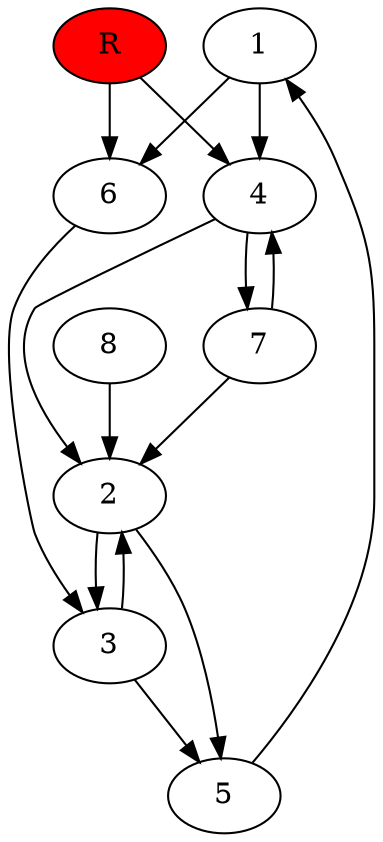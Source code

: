 digraph prb16687 {
	1
	2
	3
	4
	5
	6
	7
	8
	R [fillcolor="#ff0000" style=filled]
	1 -> 4
	1 -> 6
	2 -> 3
	2 -> 5
	3 -> 2
	3 -> 5
	4 -> 2
	4 -> 7
	5 -> 1
	6 -> 3
	7 -> 2
	7 -> 4
	8 -> 2
	R -> 4
	R -> 6
}
